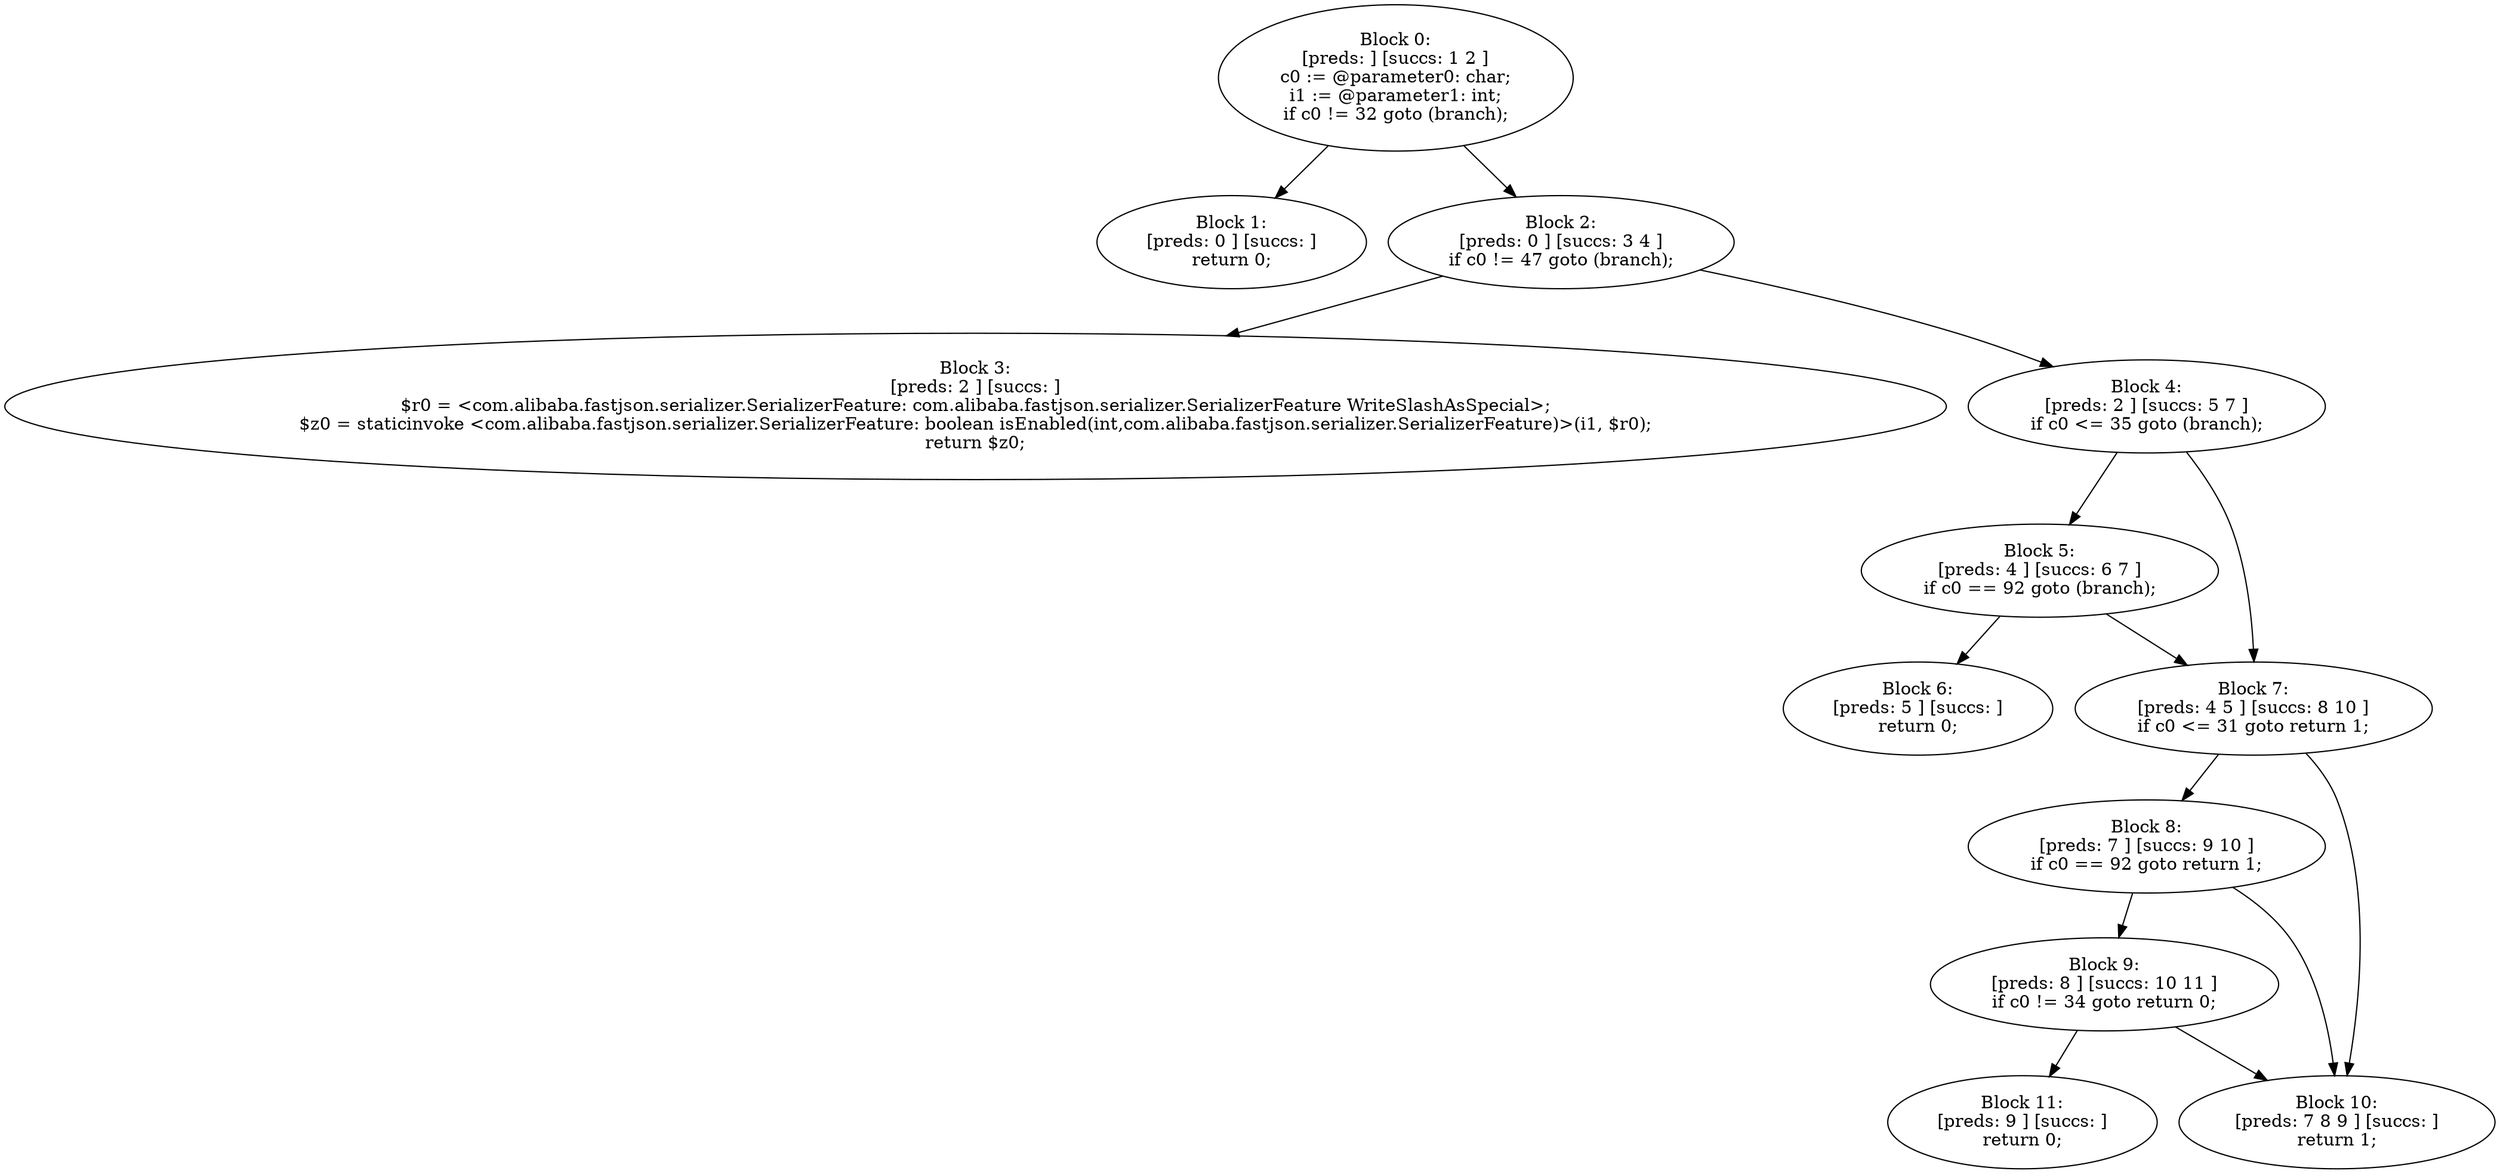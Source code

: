 digraph "unitGraph" {
    "Block 0:
[preds: ] [succs: 1 2 ]
c0 := @parameter0: char;
i1 := @parameter1: int;
if c0 != 32 goto (branch);
"
    "Block 1:
[preds: 0 ] [succs: ]
return 0;
"
    "Block 2:
[preds: 0 ] [succs: 3 4 ]
if c0 != 47 goto (branch);
"
    "Block 3:
[preds: 2 ] [succs: ]
$r0 = <com.alibaba.fastjson.serializer.SerializerFeature: com.alibaba.fastjson.serializer.SerializerFeature WriteSlashAsSpecial>;
$z0 = staticinvoke <com.alibaba.fastjson.serializer.SerializerFeature: boolean isEnabled(int,com.alibaba.fastjson.serializer.SerializerFeature)>(i1, $r0);
return $z0;
"
    "Block 4:
[preds: 2 ] [succs: 5 7 ]
if c0 <= 35 goto (branch);
"
    "Block 5:
[preds: 4 ] [succs: 6 7 ]
if c0 == 92 goto (branch);
"
    "Block 6:
[preds: 5 ] [succs: ]
return 0;
"
    "Block 7:
[preds: 4 5 ] [succs: 8 10 ]
if c0 <= 31 goto return 1;
"
    "Block 8:
[preds: 7 ] [succs: 9 10 ]
if c0 == 92 goto return 1;
"
    "Block 9:
[preds: 8 ] [succs: 10 11 ]
if c0 != 34 goto return 0;
"
    "Block 10:
[preds: 7 8 9 ] [succs: ]
return 1;
"
    "Block 11:
[preds: 9 ] [succs: ]
return 0;
"
    "Block 0:
[preds: ] [succs: 1 2 ]
c0 := @parameter0: char;
i1 := @parameter1: int;
if c0 != 32 goto (branch);
"->"Block 1:
[preds: 0 ] [succs: ]
return 0;
";
    "Block 0:
[preds: ] [succs: 1 2 ]
c0 := @parameter0: char;
i1 := @parameter1: int;
if c0 != 32 goto (branch);
"->"Block 2:
[preds: 0 ] [succs: 3 4 ]
if c0 != 47 goto (branch);
";
    "Block 2:
[preds: 0 ] [succs: 3 4 ]
if c0 != 47 goto (branch);
"->"Block 3:
[preds: 2 ] [succs: ]
$r0 = <com.alibaba.fastjson.serializer.SerializerFeature: com.alibaba.fastjson.serializer.SerializerFeature WriteSlashAsSpecial>;
$z0 = staticinvoke <com.alibaba.fastjson.serializer.SerializerFeature: boolean isEnabled(int,com.alibaba.fastjson.serializer.SerializerFeature)>(i1, $r0);
return $z0;
";
    "Block 2:
[preds: 0 ] [succs: 3 4 ]
if c0 != 47 goto (branch);
"->"Block 4:
[preds: 2 ] [succs: 5 7 ]
if c0 <= 35 goto (branch);
";
    "Block 4:
[preds: 2 ] [succs: 5 7 ]
if c0 <= 35 goto (branch);
"->"Block 5:
[preds: 4 ] [succs: 6 7 ]
if c0 == 92 goto (branch);
";
    "Block 4:
[preds: 2 ] [succs: 5 7 ]
if c0 <= 35 goto (branch);
"->"Block 7:
[preds: 4 5 ] [succs: 8 10 ]
if c0 <= 31 goto return 1;
";
    "Block 5:
[preds: 4 ] [succs: 6 7 ]
if c0 == 92 goto (branch);
"->"Block 6:
[preds: 5 ] [succs: ]
return 0;
";
    "Block 5:
[preds: 4 ] [succs: 6 7 ]
if c0 == 92 goto (branch);
"->"Block 7:
[preds: 4 5 ] [succs: 8 10 ]
if c0 <= 31 goto return 1;
";
    "Block 7:
[preds: 4 5 ] [succs: 8 10 ]
if c0 <= 31 goto return 1;
"->"Block 8:
[preds: 7 ] [succs: 9 10 ]
if c0 == 92 goto return 1;
";
    "Block 7:
[preds: 4 5 ] [succs: 8 10 ]
if c0 <= 31 goto return 1;
"->"Block 10:
[preds: 7 8 9 ] [succs: ]
return 1;
";
    "Block 8:
[preds: 7 ] [succs: 9 10 ]
if c0 == 92 goto return 1;
"->"Block 9:
[preds: 8 ] [succs: 10 11 ]
if c0 != 34 goto return 0;
";
    "Block 8:
[preds: 7 ] [succs: 9 10 ]
if c0 == 92 goto return 1;
"->"Block 10:
[preds: 7 8 9 ] [succs: ]
return 1;
";
    "Block 9:
[preds: 8 ] [succs: 10 11 ]
if c0 != 34 goto return 0;
"->"Block 10:
[preds: 7 8 9 ] [succs: ]
return 1;
";
    "Block 9:
[preds: 8 ] [succs: 10 11 ]
if c0 != 34 goto return 0;
"->"Block 11:
[preds: 9 ] [succs: ]
return 0;
";
}
